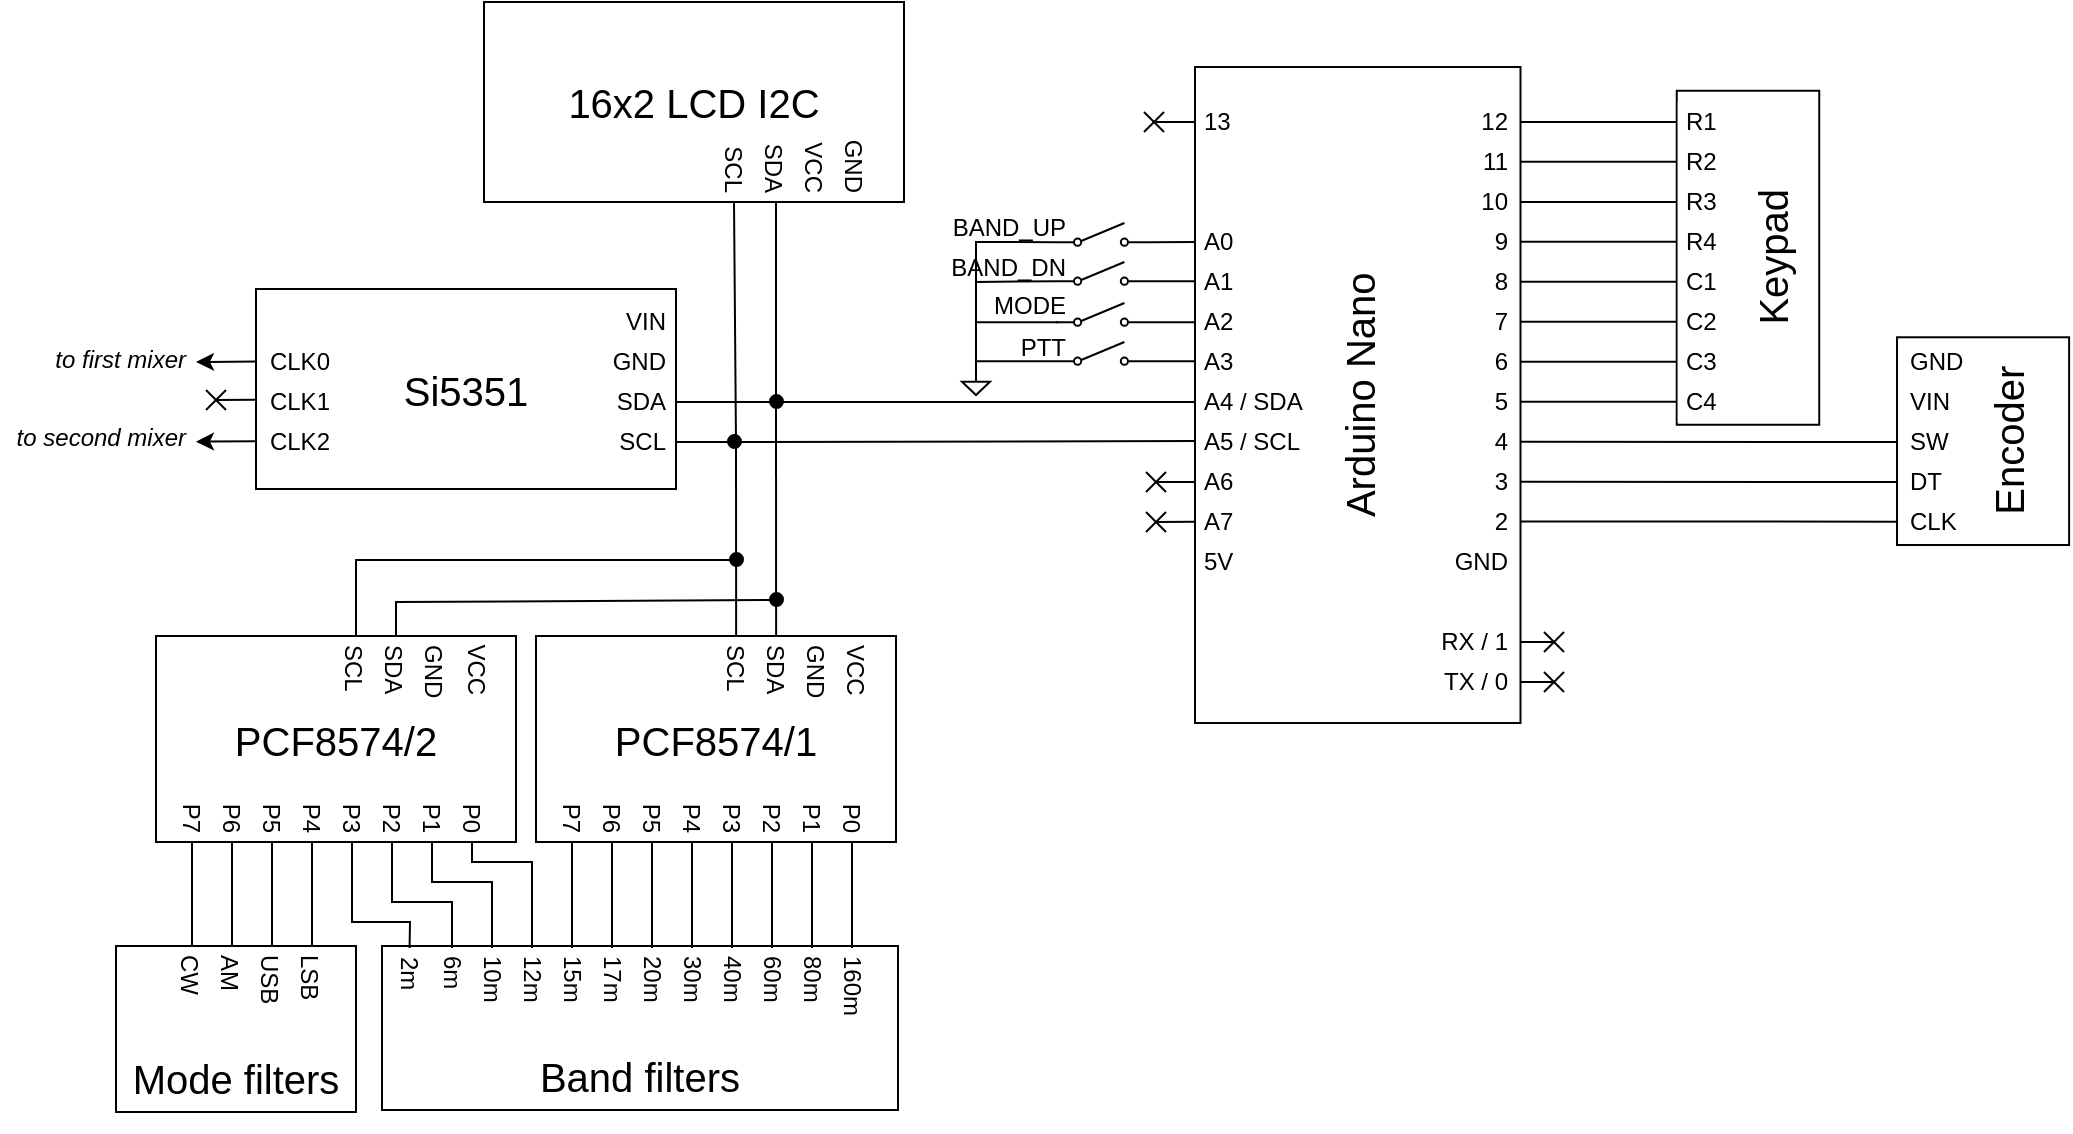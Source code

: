 <mxfile version="21.8.1" type="device">
  <diagram name="Pagina-1" id="1Qf6RzLiycOXDZZKfLBA">
    <mxGraphModel dx="1582" dy="372" grid="1" gridSize="10" guides="1" tooltips="1" connect="1" arrows="1" fold="1" page="1" pageScale="1" pageWidth="827" pageHeight="1169" math="0" shadow="0">
      <root>
        <mxCell id="0" />
        <mxCell id="1" parent="0" />
        <mxCell id="f6j32m9Qj0HraRHgCwMH-214" value="PTT" style="rounded=0;whiteSpace=wrap;html=1;align=right;fillColor=none;strokeColor=none;labelBorderColor=none;rotation=0;" parent="1" vertex="1">
          <mxGeometry x="360" y="262.5" width="76.87" height="20" as="geometry" />
        </mxCell>
        <mxCell id="f6j32m9Qj0HraRHgCwMH-122" value="&lt;div&gt;&lt;br&gt;&lt;/div&gt;&lt;div&gt;Keypad&lt;/div&gt;" style="rounded=0;whiteSpace=wrap;html=1;fontSize=20;rotation=-90;" parent="1" vertex="1">
          <mxGeometry x="692.5" y="192.25" width="167" height="71.25" as="geometry" />
        </mxCell>
        <mxCell id="f6j32m9Qj0HraRHgCwMH-78" value="PCF8574/1" style="rounded=0;whiteSpace=wrap;html=1;fontSize=20;" parent="1" vertex="1">
          <mxGeometry x="170" y="417" width="180" height="103" as="geometry" />
        </mxCell>
        <mxCell id="f6j32m9Qj0HraRHgCwMH-1" value="Arduino Nano" style="rounded=0;whiteSpace=wrap;html=1;rotation=-90;fontSize=20;" parent="1" vertex="1">
          <mxGeometry x="416.87" y="215.13" width="328" height="162.75" as="geometry" />
        </mxCell>
        <mxCell id="f6j32m9Qj0HraRHgCwMH-2" value="13" style="rounded=0;whiteSpace=wrap;html=1;align=left;fillColor=default;strokeColor=none;spacingLeft=2;" parent="1" vertex="1">
          <mxGeometry x="500" y="150" width="30" height="20" as="geometry" />
        </mxCell>
        <mxCell id="f6j32m9Qj0HraRHgCwMH-5" value="" style="rounded=0;whiteSpace=wrap;html=1;align=left;fillColor=default;strokeColor=none;spacingLeft=2;" parent="1" vertex="1">
          <mxGeometry x="500" y="170" width="30" height="20" as="geometry" />
        </mxCell>
        <mxCell id="f6j32m9Qj0HraRHgCwMH-6" value="" style="rounded=0;whiteSpace=wrap;html=1;align=left;fillColor=default;strokeColor=none;spacingLeft=2;" parent="1" vertex="1">
          <mxGeometry x="500" y="190" width="30" height="20" as="geometry" />
        </mxCell>
        <mxCell id="f6j32m9Qj0HraRHgCwMH-7" value="A0" style="rounded=0;whiteSpace=wrap;html=1;align=left;fillColor=default;strokeColor=none;spacingLeft=2;" parent="1" vertex="1">
          <mxGeometry x="500" y="210" width="30" height="20" as="geometry" />
        </mxCell>
        <mxCell id="f6j32m9Qj0HraRHgCwMH-9" value="A1" style="rounded=0;whiteSpace=wrap;html=1;align=left;fillColor=default;strokeColor=none;spacingLeft=2;" parent="1" vertex="1">
          <mxGeometry x="500" y="230" width="30" height="20" as="geometry" />
        </mxCell>
        <mxCell id="f6j32m9Qj0HraRHgCwMH-10" value="A2" style="rounded=0;whiteSpace=wrap;html=1;align=left;fillColor=default;strokeColor=none;spacingLeft=2;" parent="1" vertex="1">
          <mxGeometry x="500" y="250" width="30" height="20" as="geometry" />
        </mxCell>
        <mxCell id="f6j32m9Qj0HraRHgCwMH-11" value="A3" style="rounded=0;whiteSpace=wrap;html=1;align=left;fillColor=default;strokeColor=none;spacingLeft=2;" parent="1" vertex="1">
          <mxGeometry x="500" y="270" width="30" height="20" as="geometry" />
        </mxCell>
        <mxCell id="f6j32m9Qj0HraRHgCwMH-14" value="A4 / SDA" style="rounded=0;whiteSpace=wrap;html=1;align=left;fillColor=default;strokeColor=none;spacingLeft=2;" parent="1" vertex="1">
          <mxGeometry x="500" y="290" width="60" height="20" as="geometry" />
        </mxCell>
        <mxCell id="f6j32m9Qj0HraRHgCwMH-15" value="A5 / SCL" style="rounded=0;whiteSpace=wrap;html=1;align=left;fillColor=default;strokeColor=none;spacingLeft=2;" parent="1" vertex="1">
          <mxGeometry x="500" y="310" width="60" height="20" as="geometry" />
        </mxCell>
        <mxCell id="f6j32m9Qj0HraRHgCwMH-16" value="A6" style="rounded=0;whiteSpace=wrap;html=1;align=left;fillColor=default;strokeColor=none;spacingLeft=2;" parent="1" vertex="1">
          <mxGeometry x="500" y="330" width="30" height="20" as="geometry" />
        </mxCell>
        <mxCell id="f6j32m9Qj0HraRHgCwMH-17" value="A7" style="rounded=0;whiteSpace=wrap;html=1;align=left;fillColor=default;strokeColor=none;spacingLeft=2;" parent="1" vertex="1">
          <mxGeometry x="500" y="350" width="30" height="20" as="geometry" />
        </mxCell>
        <mxCell id="f6j32m9Qj0HraRHgCwMH-18" value="5V" style="rounded=0;whiteSpace=wrap;html=1;align=left;fillColor=default;strokeColor=none;spacingLeft=2;" parent="1" vertex="1">
          <mxGeometry x="500" y="370" width="30" height="20" as="geometry" />
        </mxCell>
        <mxCell id="f6j32m9Qj0HraRHgCwMH-19" value="" style="rounded=0;whiteSpace=wrap;html=1;align=left;fillColor=default;strokeColor=none;spacingLeft=2;" parent="1" vertex="1">
          <mxGeometry x="500" y="390" width="30" height="20" as="geometry" />
        </mxCell>
        <mxCell id="f6j32m9Qj0HraRHgCwMH-20" value="" style="rounded=0;whiteSpace=wrap;html=1;align=left;fillColor=default;strokeColor=none;" parent="1" vertex="1">
          <mxGeometry x="500" y="410" width="30" height="20" as="geometry" />
        </mxCell>
        <mxCell id="f6j32m9Qj0HraRHgCwMH-21" value="" style="rounded=0;whiteSpace=wrap;html=1;align=left;fillColor=default;strokeColor=none;" parent="1" vertex="1">
          <mxGeometry x="500" y="430" width="30" height="20" as="geometry" />
        </mxCell>
        <mxCell id="f6j32m9Qj0HraRHgCwMH-22" value="12" style="rounded=0;whiteSpace=wrap;html=1;fillColor=default;strokeColor=none;align=right;spacingRight=2;" parent="1" vertex="1">
          <mxGeometry x="630" y="150" width="30" height="20" as="geometry" />
        </mxCell>
        <mxCell id="f6j32m9Qj0HraRHgCwMH-23" value="11" style="rounded=0;whiteSpace=wrap;html=1;fillColor=default;strokeColor=none;align=right;spacingRight=2;" parent="1" vertex="1">
          <mxGeometry x="630" y="170" width="30" height="20" as="geometry" />
        </mxCell>
        <mxCell id="f6j32m9Qj0HraRHgCwMH-24" value="10" style="rounded=0;whiteSpace=wrap;html=1;fillColor=default;strokeColor=none;align=right;spacingRight=2;" parent="1" vertex="1">
          <mxGeometry x="630" y="190" width="30" height="20" as="geometry" />
        </mxCell>
        <mxCell id="f6j32m9Qj0HraRHgCwMH-25" value="9" style="rounded=0;whiteSpace=wrap;html=1;fillColor=default;strokeColor=none;align=right;spacingRight=2;" parent="1" vertex="1">
          <mxGeometry x="630" y="210" width="30" height="20" as="geometry" />
        </mxCell>
        <mxCell id="f6j32m9Qj0HraRHgCwMH-26" value="8" style="rounded=0;whiteSpace=wrap;html=1;fillColor=default;strokeColor=none;align=right;spacingRight=2;" parent="1" vertex="1">
          <mxGeometry x="630" y="230" width="30" height="20" as="geometry" />
        </mxCell>
        <mxCell id="f6j32m9Qj0HraRHgCwMH-27" value="7" style="rounded=0;whiteSpace=wrap;html=1;fillColor=default;strokeColor=none;align=right;spacingRight=2;" parent="1" vertex="1">
          <mxGeometry x="630" y="250" width="30" height="20" as="geometry" />
        </mxCell>
        <mxCell id="f6j32m9Qj0HraRHgCwMH-28" value="6" style="rounded=0;whiteSpace=wrap;html=1;fillColor=default;strokeColor=none;align=right;spacingRight=2;" parent="1" vertex="1">
          <mxGeometry x="630" y="270" width="30" height="20" as="geometry" />
        </mxCell>
        <mxCell id="f6j32m9Qj0HraRHgCwMH-29" value="5" style="rounded=0;whiteSpace=wrap;html=1;fillColor=default;strokeColor=none;align=right;spacingRight=2;" parent="1" vertex="1">
          <mxGeometry x="630" y="290" width="30" height="20" as="geometry" />
        </mxCell>
        <mxCell id="f6j32m9Qj0HraRHgCwMH-30" value="4" style="rounded=0;whiteSpace=wrap;html=1;fillColor=default;strokeColor=none;align=right;spacingRight=2;" parent="1" vertex="1">
          <mxGeometry x="630" y="310" width="30" height="20" as="geometry" />
        </mxCell>
        <mxCell id="f6j32m9Qj0HraRHgCwMH-31" value="3" style="rounded=0;whiteSpace=wrap;html=1;fillColor=default;strokeColor=none;align=right;spacingRight=2;" parent="1" vertex="1">
          <mxGeometry x="630" y="330" width="30" height="20" as="geometry" />
        </mxCell>
        <mxCell id="f6j32m9Qj0HraRHgCwMH-32" value="2" style="rounded=0;whiteSpace=wrap;html=1;fillColor=default;strokeColor=none;align=right;spacingRight=2;" parent="1" vertex="1">
          <mxGeometry x="630" y="350" width="30" height="20" as="geometry" />
        </mxCell>
        <mxCell id="f6j32m9Qj0HraRHgCwMH-34" value="GND" style="rounded=0;whiteSpace=wrap;html=1;fillColor=default;strokeColor=none;align=right;spacingRight=2;" parent="1" vertex="1">
          <mxGeometry x="630" y="370" width="30" height="20" as="geometry" />
        </mxCell>
        <mxCell id="f6j32m9Qj0HraRHgCwMH-35" value="" style="rounded=0;whiteSpace=wrap;html=1;fillColor=default;strokeColor=none;align=right;spacingRight=2;" parent="1" vertex="1">
          <mxGeometry x="630" y="390" width="30" height="20" as="geometry" />
        </mxCell>
        <mxCell id="f6j32m9Qj0HraRHgCwMH-36" value="RX / 1" style="rounded=0;whiteSpace=wrap;html=1;fillColor=default;strokeColor=none;align=right;spacingRight=2;" parent="1" vertex="1">
          <mxGeometry x="610" y="410" width="50" height="20" as="geometry" />
        </mxCell>
        <mxCell id="f6j32m9Qj0HraRHgCwMH-37" value="TX / 0" style="rounded=0;whiteSpace=wrap;html=1;fillColor=default;strokeColor=none;align=right;spacingRight=2;" parent="1" vertex="1">
          <mxGeometry x="610" y="430" width="50" height="20" as="geometry" />
        </mxCell>
        <mxCell id="f6j32m9Qj0HraRHgCwMH-39" value="16x2 LCD I2C" style="rounded=0;whiteSpace=wrap;html=1;fontSize=20;" parent="1" vertex="1">
          <mxGeometry x="144" y="100" width="210" height="100" as="geometry" />
        </mxCell>
        <mxCell id="f6j32m9Qj0HraRHgCwMH-47" value="" style="group;rotation=90;strokeColor=none;spacingRight=2;" parent="1" vertex="1" connectable="0">
          <mxGeometry x="284" y="144.5" width="30" height="80" as="geometry" />
        </mxCell>
        <mxCell id="f6j32m9Qj0HraRHgCwMH-43" value="GND" style="rounded=0;whiteSpace=wrap;html=1;align=right;fillColor=default;strokeColor=none;labelBorderColor=none;rotation=90;spacingRight=2;" parent="f6j32m9Qj0HraRHgCwMH-47" vertex="1">
          <mxGeometry x="30" y="30" width="30" height="20" as="geometry" />
        </mxCell>
        <mxCell id="f6j32m9Qj0HraRHgCwMH-44" value="VCC" style="rounded=0;whiteSpace=wrap;html=1;align=right;fillColor=default;strokeColor=none;labelBorderColor=none;rotation=90;spacingRight=2;" parent="f6j32m9Qj0HraRHgCwMH-47" vertex="1">
          <mxGeometry x="10" y="30" width="30" height="20" as="geometry" />
        </mxCell>
        <mxCell id="f6j32m9Qj0HraRHgCwMH-45" value="SDA" style="rounded=0;whiteSpace=wrap;html=1;align=right;fillColor=default;strokeColor=none;labelBorderColor=none;rotation=90;spacingRight=2;" parent="f6j32m9Qj0HraRHgCwMH-47" vertex="1">
          <mxGeometry x="-10" y="30" width="30" height="20" as="geometry" />
        </mxCell>
        <mxCell id="f6j32m9Qj0HraRHgCwMH-46" value="SCL" style="rounded=0;whiteSpace=wrap;html=1;align=right;fillColor=default;strokeColor=none;labelBorderColor=none;rotation=90;spacingRight=2;" parent="f6j32m9Qj0HraRHgCwMH-47" vertex="1">
          <mxGeometry x="-30" y="30" width="30" height="20" as="geometry" />
        </mxCell>
        <mxCell id="f6j32m9Qj0HraRHgCwMH-48" value="Si5351" style="rounded=0;whiteSpace=wrap;html=1;fontSize=20;" parent="1" vertex="1">
          <mxGeometry x="30" y="243.5" width="210" height="100" as="geometry" />
        </mxCell>
        <mxCell id="f6j32m9Qj0HraRHgCwMH-50" value="" style="group;rotation=0;spacingRight=2;" parent="1" vertex="1" connectable="0">
          <mxGeometry x="209" y="249.5" width="30" height="80" as="geometry" />
        </mxCell>
        <mxCell id="f6j32m9Qj0HraRHgCwMH-51" value="VIN" style="rounded=0;whiteSpace=wrap;html=1;align=right;fillColor=default;strokeColor=none;labelBorderColor=none;rotation=0;spacingRight=2;" parent="f6j32m9Qj0HraRHgCwMH-50" vertex="1">
          <mxGeometry width="30" height="20" as="geometry" />
        </mxCell>
        <mxCell id="f6j32m9Qj0HraRHgCwMH-52" value="GND" style="rounded=0;whiteSpace=wrap;html=1;align=right;fillColor=default;strokeColor=none;labelBorderColor=none;rotation=0;spacingRight=2;" parent="f6j32m9Qj0HraRHgCwMH-50" vertex="1">
          <mxGeometry y="20" width="30" height="20" as="geometry" />
        </mxCell>
        <mxCell id="f6j32m9Qj0HraRHgCwMH-53" value="SDA" style="rounded=0;whiteSpace=wrap;html=1;align=right;fillColor=default;strokeColor=none;labelBorderColor=none;rotation=0;spacingRight=2;" parent="f6j32m9Qj0HraRHgCwMH-50" vertex="1">
          <mxGeometry y="40" width="30" height="20" as="geometry" />
        </mxCell>
        <mxCell id="f6j32m9Qj0HraRHgCwMH-54" value="SCL" style="rounded=0;whiteSpace=wrap;html=1;align=right;fillColor=default;strokeColor=none;labelBorderColor=none;rotation=0;spacingRight=2;" parent="f6j32m9Qj0HraRHgCwMH-50" vertex="1">
          <mxGeometry y="60" width="30" height="20" as="geometry" />
        </mxCell>
        <mxCell id="f6j32m9Qj0HraRHgCwMH-73" value="" style="endArrow=none;html=1;rounded=0;entryX=0;entryY=0.5;entryDx=0;entryDy=0;" parent="1" target="f6j32m9Qj0HraRHgCwMH-14" edge="1">
          <mxGeometry width="50" height="50" relative="1" as="geometry">
            <mxPoint x="290" y="200" as="sourcePoint" />
            <mxPoint x="480" y="300" as="targetPoint" />
            <Array as="points">
              <mxPoint x="290" y="300" />
            </Array>
          </mxGeometry>
        </mxCell>
        <mxCell id="f6j32m9Qj0HraRHgCwMH-74" value="" style="endArrow=none;html=1;rounded=0;entryX=0;entryY=0.5;entryDx=0;entryDy=0;exitX=1;exitY=0.5;exitDx=0;exitDy=0;" parent="1" source="f6j32m9Qj0HraRHgCwMH-46" edge="1">
          <mxGeometry width="50" height="50" relative="1" as="geometry">
            <mxPoint x="320" y="319.5" as="sourcePoint" />
            <mxPoint x="500" y="319.5" as="targetPoint" />
            <Array as="points">
              <mxPoint x="270" y="320" />
            </Array>
          </mxGeometry>
        </mxCell>
        <mxCell id="f6j32m9Qj0HraRHgCwMH-76" value="" style="endArrow=none;html=1;rounded=0;exitX=1.002;exitY=0.565;exitDx=0;exitDy=0;exitPerimeter=0;" parent="1" source="f6j32m9Qj0HraRHgCwMH-48" edge="1">
          <mxGeometry width="50" height="50" relative="1" as="geometry">
            <mxPoint x="220" y="280" as="sourcePoint" />
            <mxPoint x="290" y="300" as="targetPoint" />
          </mxGeometry>
        </mxCell>
        <mxCell id="f6j32m9Qj0HraRHgCwMH-77" value="" style="endArrow=none;html=1;rounded=0;" parent="1" edge="1">
          <mxGeometry width="50" height="50" relative="1" as="geometry">
            <mxPoint x="240" y="320" as="sourcePoint" />
            <mxPoint x="270" y="320" as="targetPoint" />
          </mxGeometry>
        </mxCell>
        <mxCell id="f6j32m9Qj0HraRHgCwMH-87" value="" style="endArrow=none;html=1;rounded=0;exitX=0.667;exitY=-0.017;exitDx=0;exitDy=0;exitPerimeter=0;" parent="1" edge="1">
          <mxGeometry width="50" height="50" relative="1" as="geometry">
            <mxPoint x="290.06" y="417.249" as="sourcePoint" />
            <mxPoint x="290" y="302" as="targetPoint" />
          </mxGeometry>
        </mxCell>
        <mxCell id="f6j32m9Qj0HraRHgCwMH-88" value="" style="endArrow=none;html=1;rounded=0;exitX=0.556;exitY=-0.027;exitDx=0;exitDy=0;exitPerimeter=0;" parent="1" edge="1">
          <mxGeometry width="50" height="50" relative="1" as="geometry">
            <mxPoint x="270.08" y="417.219" as="sourcePoint" />
            <mxPoint x="270" y="323" as="targetPoint" />
          </mxGeometry>
        </mxCell>
        <mxCell id="f6j32m9Qj0HraRHgCwMH-89" value="PCF8574/2" style="rounded=0;whiteSpace=wrap;html=1;fontSize=20;" parent="1" vertex="1">
          <mxGeometry x="-20" y="417" width="180" height="103" as="geometry" />
        </mxCell>
        <mxCell id="f6j32m9Qj0HraRHgCwMH-104" value="" style="endArrow=none;html=1;rounded=0;" parent="1" edge="1">
          <mxGeometry width="50" height="50" relative="1" as="geometry">
            <mxPoint x="80" y="417" as="sourcePoint" />
            <mxPoint x="270" y="379" as="targetPoint" />
            <Array as="points">
              <mxPoint x="80" y="379" />
            </Array>
          </mxGeometry>
        </mxCell>
        <mxCell id="f6j32m9Qj0HraRHgCwMH-105" value="" style="endArrow=none;html=1;rounded=0;" parent="1" edge="1">
          <mxGeometry width="50" height="50" relative="1" as="geometry">
            <mxPoint x="100" y="417" as="sourcePoint" />
            <mxPoint x="290" y="399" as="targetPoint" />
            <Array as="points">
              <mxPoint x="100" y="400" />
            </Array>
          </mxGeometry>
        </mxCell>
        <mxCell id="f6j32m9Qj0HraRHgCwMH-107" value="&lt;br&gt;&lt;div&gt;Encoder&lt;/div&gt;" style="rounded=0;whiteSpace=wrap;html=1;fontSize=20;rotation=-90;" parent="1" vertex="1">
          <mxGeometry x="841.6" y="276.55" width="103.87" height="86.05" as="geometry" />
        </mxCell>
        <mxCell id="f6j32m9Qj0HraRHgCwMH-108" value="" style="group;rotation=0;align=left;strokeColor=none;spacingLeft=2;" parent="1" vertex="1" connectable="0">
          <mxGeometry x="852.5" y="290" width="30" height="80" as="geometry" />
        </mxCell>
        <mxCell id="f6j32m9Qj0HraRHgCwMH-109" value="VIN" style="rounded=0;whiteSpace=wrap;html=1;align=left;fillColor=default;strokeColor=none;labelBorderColor=none;rotation=0;spacingLeft=2;" parent="f6j32m9Qj0HraRHgCwMH-108" vertex="1">
          <mxGeometry width="30" height="20" as="geometry" />
        </mxCell>
        <mxCell id="f6j32m9Qj0HraRHgCwMH-110" value="SW" style="rounded=0;whiteSpace=wrap;html=1;align=left;fillColor=default;strokeColor=none;labelBorderColor=none;rotation=0;spacingLeft=2;" parent="f6j32m9Qj0HraRHgCwMH-108" vertex="1">
          <mxGeometry y="20" width="30" height="20" as="geometry" />
        </mxCell>
        <mxCell id="f6j32m9Qj0HraRHgCwMH-111" value="DT" style="rounded=0;whiteSpace=wrap;html=1;align=left;fillColor=default;strokeColor=none;labelBorderColor=none;rotation=0;spacingLeft=2;" parent="f6j32m9Qj0HraRHgCwMH-108" vertex="1">
          <mxGeometry y="40" width="30" height="20" as="geometry" />
        </mxCell>
        <mxCell id="f6j32m9Qj0HraRHgCwMH-112" value="CLK" style="rounded=0;whiteSpace=wrap;html=1;align=left;fillColor=default;strokeColor=none;labelBorderColor=none;rotation=0;spacingLeft=2;" parent="f6j32m9Qj0HraRHgCwMH-108" vertex="1">
          <mxGeometry y="60" width="30" height="20" as="geometry" />
        </mxCell>
        <mxCell id="f6j32m9Qj0HraRHgCwMH-113" value="GND" style="rounded=0;whiteSpace=wrap;html=1;align=left;fillColor=default;strokeColor=none;labelBorderColor=none;rotation=0;spacingLeft=2;" parent="1" vertex="1">
          <mxGeometry x="852.5" y="270" width="30" height="20" as="geometry" />
        </mxCell>
        <mxCell id="f6j32m9Qj0HraRHgCwMH-120" value="R1" style="rounded=0;whiteSpace=wrap;html=1;align=left;fillColor=default;strokeColor=none;labelBorderColor=none;rotation=0;spacingLeft=2;" parent="1" vertex="1">
          <mxGeometry x="740.87" y="150" width="30.5" height="20" as="geometry" />
        </mxCell>
        <mxCell id="f6j32m9Qj0HraRHgCwMH-116" value="R2" style="rounded=0;whiteSpace=wrap;html=1;align=left;fillColor=default;strokeColor=none;labelBorderColor=none;rotation=0;spacingLeft=2;" parent="1" vertex="1">
          <mxGeometry x="740.87" y="170" width="30.5" height="20" as="geometry" />
        </mxCell>
        <mxCell id="f6j32m9Qj0HraRHgCwMH-117" value="R3" style="rounded=0;whiteSpace=wrap;html=1;align=left;fillColor=default;strokeColor=none;labelBorderColor=none;rotation=0;spacingLeft=2;" parent="1" vertex="1">
          <mxGeometry x="740.87" y="190" width="30.5" height="20" as="geometry" />
        </mxCell>
        <mxCell id="f6j32m9Qj0HraRHgCwMH-118" value="R4" style="rounded=0;whiteSpace=wrap;html=1;align=left;fillColor=default;strokeColor=none;labelBorderColor=none;rotation=0;spacingLeft=2;" parent="1" vertex="1">
          <mxGeometry x="740.87" y="210" width="30.5" height="20" as="geometry" />
        </mxCell>
        <mxCell id="f6j32m9Qj0HraRHgCwMH-119" value="C1" style="rounded=0;whiteSpace=wrap;html=1;align=left;fillColor=default;strokeColor=none;labelBorderColor=none;rotation=0;spacingLeft=2;" parent="1" vertex="1">
          <mxGeometry x="740.87" y="230" width="30.5" height="20" as="geometry" />
        </mxCell>
        <mxCell id="f6j32m9Qj0HraRHgCwMH-123" value="C2" style="rounded=0;whiteSpace=wrap;html=1;align=left;fillColor=default;strokeColor=none;labelBorderColor=none;rotation=0;spacingLeft=2;" parent="1" vertex="1">
          <mxGeometry x="740.87" y="250" width="30.5" height="20" as="geometry" />
        </mxCell>
        <mxCell id="f6j32m9Qj0HraRHgCwMH-124" value="C3" style="rounded=0;whiteSpace=wrap;html=1;align=left;fillColor=default;strokeColor=none;labelBorderColor=none;rotation=0;spacingLeft=2;" parent="1" vertex="1">
          <mxGeometry x="740.87" y="270" width="30.5" height="20" as="geometry" />
        </mxCell>
        <mxCell id="f6j32m9Qj0HraRHgCwMH-125" value="C4" style="rounded=0;whiteSpace=wrap;html=1;align=left;fillColor=default;strokeColor=none;labelBorderColor=none;rotation=0;spacingLeft=2;" parent="1" vertex="1">
          <mxGeometry x="740.87" y="290" width="30.5" height="20" as="geometry" />
        </mxCell>
        <mxCell id="f6j32m9Qj0HraRHgCwMH-126" value="" style="endArrow=none;html=1;rounded=0;exitX=1;exitY=0.5;exitDx=0;exitDy=0;" parent="1" edge="1">
          <mxGeometry width="50" height="50" relative="1" as="geometry">
            <mxPoint x="662" y="160" as="sourcePoint" />
            <mxPoint x="740" y="160" as="targetPoint" />
          </mxGeometry>
        </mxCell>
        <mxCell id="f6j32m9Qj0HraRHgCwMH-127" value="" style="endArrow=none;html=1;rounded=0;exitX=1;exitY=0.5;exitDx=0;exitDy=0;" parent="1" edge="1">
          <mxGeometry width="50" height="50" relative="1" as="geometry">
            <mxPoint x="662" y="179.86" as="sourcePoint" />
            <mxPoint x="740" y="179.86" as="targetPoint" />
          </mxGeometry>
        </mxCell>
        <mxCell id="f6j32m9Qj0HraRHgCwMH-128" value="" style="endArrow=none;html=1;rounded=0;exitX=1;exitY=0.5;exitDx=0;exitDy=0;" parent="1" edge="1">
          <mxGeometry width="50" height="50" relative="1" as="geometry">
            <mxPoint x="662" y="200" as="sourcePoint" />
            <mxPoint x="740" y="200" as="targetPoint" />
          </mxGeometry>
        </mxCell>
        <mxCell id="f6j32m9Qj0HraRHgCwMH-129" value="" style="endArrow=none;html=1;rounded=0;exitX=1;exitY=0.5;exitDx=0;exitDy=0;" parent="1" edge="1">
          <mxGeometry width="50" height="50" relative="1" as="geometry">
            <mxPoint x="662" y="219.86" as="sourcePoint" />
            <mxPoint x="740" y="219.86" as="targetPoint" />
          </mxGeometry>
        </mxCell>
        <mxCell id="f6j32m9Qj0HraRHgCwMH-130" value="" style="endArrow=none;html=1;rounded=0;exitX=1;exitY=0.5;exitDx=0;exitDy=0;" parent="1" edge="1">
          <mxGeometry width="50" height="50" relative="1" as="geometry">
            <mxPoint x="662" y="239.86" as="sourcePoint" />
            <mxPoint x="740" y="239.86" as="targetPoint" />
          </mxGeometry>
        </mxCell>
        <mxCell id="f6j32m9Qj0HraRHgCwMH-131" value="" style="endArrow=none;html=1;rounded=0;exitX=1;exitY=0.5;exitDx=0;exitDy=0;" parent="1" edge="1">
          <mxGeometry width="50" height="50" relative="1" as="geometry">
            <mxPoint x="662" y="259.86" as="sourcePoint" />
            <mxPoint x="740" y="259.86" as="targetPoint" />
          </mxGeometry>
        </mxCell>
        <mxCell id="f6j32m9Qj0HraRHgCwMH-132" value="" style="endArrow=none;html=1;rounded=0;exitX=1;exitY=0.5;exitDx=0;exitDy=0;" parent="1" edge="1">
          <mxGeometry width="50" height="50" relative="1" as="geometry">
            <mxPoint x="662" y="279.86" as="sourcePoint" />
            <mxPoint x="740" y="279.86" as="targetPoint" />
          </mxGeometry>
        </mxCell>
        <mxCell id="f6j32m9Qj0HraRHgCwMH-133" value="" style="endArrow=none;html=1;rounded=0;exitX=1;exitY=0.5;exitDx=0;exitDy=0;" parent="1" edge="1">
          <mxGeometry width="50" height="50" relative="1" as="geometry">
            <mxPoint x="662" y="299.86" as="sourcePoint" />
            <mxPoint x="740" y="299.86" as="targetPoint" />
          </mxGeometry>
        </mxCell>
        <mxCell id="f6j32m9Qj0HraRHgCwMH-134" value="" style="endArrow=none;html=1;rounded=0;exitX=1;exitY=0.5;exitDx=0;exitDy=0;" parent="1" edge="1">
          <mxGeometry width="50" height="50" relative="1" as="geometry">
            <mxPoint x="662" y="319.86" as="sourcePoint" />
            <mxPoint x="850" y="320" as="targetPoint" />
          </mxGeometry>
        </mxCell>
        <mxCell id="f6j32m9Qj0HraRHgCwMH-135" value="" style="endArrow=none;html=1;rounded=0;exitX=1;exitY=0.5;exitDx=0;exitDy=0;" parent="1" edge="1">
          <mxGeometry width="50" height="50" relative="1" as="geometry">
            <mxPoint x="662" y="339.86" as="sourcePoint" />
            <mxPoint x="850" y="340" as="targetPoint" />
          </mxGeometry>
        </mxCell>
        <mxCell id="f6j32m9Qj0HraRHgCwMH-136" value="" style="endArrow=none;html=1;rounded=0;exitX=1;exitY=0.5;exitDx=0;exitDy=0;" parent="1" edge="1">
          <mxGeometry width="50" height="50" relative="1" as="geometry">
            <mxPoint x="662" y="359.7" as="sourcePoint" />
            <mxPoint x="850" y="359.84" as="targetPoint" />
          </mxGeometry>
        </mxCell>
        <mxCell id="f6j32m9Qj0HraRHgCwMH-91" value="P0" style="rounded=0;whiteSpace=wrap;html=1;fillColor=default;strokeColor=none;align=right;rotation=90;container=0;spacingRight=2;" parent="1" vertex="1">
          <mxGeometry x="123" y="494.5" width="30" height="20" as="geometry" />
        </mxCell>
        <mxCell id="f6j32m9Qj0HraRHgCwMH-92" value="P1" style="rounded=0;whiteSpace=wrap;html=1;fillColor=default;strokeColor=none;align=right;rotation=90;container=0;spacingRight=2;" parent="1" vertex="1">
          <mxGeometry x="103" y="494.5" width="30" height="20" as="geometry" />
        </mxCell>
        <mxCell id="f6j32m9Qj0HraRHgCwMH-93" value="P2" style="rounded=0;whiteSpace=wrap;html=1;fillColor=default;strokeColor=none;align=right;rotation=90;container=0;spacingRight=2;" parent="1" vertex="1">
          <mxGeometry x="83" y="494.5" width="30" height="20" as="geometry" />
        </mxCell>
        <mxCell id="f6j32m9Qj0HraRHgCwMH-94" value="P3" style="rounded=0;whiteSpace=wrap;html=1;fillColor=default;strokeColor=none;align=right;rotation=90;container=0;spacingRight=2;" parent="1" vertex="1">
          <mxGeometry x="63" y="494.5" width="30" height="20" as="geometry" />
        </mxCell>
        <mxCell id="f6j32m9Qj0HraRHgCwMH-95" value="P4" style="rounded=0;whiteSpace=wrap;html=1;fillColor=default;strokeColor=none;align=right;rotation=90;container=0;spacingRight=2;" parent="1" vertex="1">
          <mxGeometry x="43" y="494.5" width="30" height="20" as="geometry" />
        </mxCell>
        <mxCell id="f6j32m9Qj0HraRHgCwMH-96" value="P5" style="rounded=0;whiteSpace=wrap;html=1;fillColor=default;strokeColor=none;align=right;rotation=90;container=0;spacingRight=2;" parent="1" vertex="1">
          <mxGeometry x="23" y="494.5" width="30" height="20" as="geometry" />
        </mxCell>
        <mxCell id="f6j32m9Qj0HraRHgCwMH-97" value="P6" style="rounded=0;whiteSpace=wrap;html=1;fillColor=default;strokeColor=none;align=right;rotation=90;container=0;spacingRight=2;" parent="1" vertex="1">
          <mxGeometry x="3" y="494.5" width="30" height="20" as="geometry" />
        </mxCell>
        <mxCell id="f6j32m9Qj0HraRHgCwMH-98" value="P7" style="rounded=0;whiteSpace=wrap;html=1;fillColor=default;strokeColor=none;align=right;rotation=90;container=0;spacingRight=2;" parent="1" vertex="1">
          <mxGeometry x="-17" y="494.5" width="30" height="20" as="geometry" />
        </mxCell>
        <mxCell id="f6j32m9Qj0HraRHgCwMH-153" value="" style="group" parent="1" vertex="1" connectable="0">
          <mxGeometry x="178" y="565" width="173" height="100" as="geometry" />
        </mxCell>
        <mxCell id="f6j32m9Qj0HraRHgCwMH-251" value="" style="group" parent="f6j32m9Qj0HraRHgCwMH-153" vertex="1" connectable="0">
          <mxGeometry x="-65" y="7" width="238" height="82" as="geometry" />
        </mxCell>
        <mxCell id="f6j32m9Qj0HraRHgCwMH-137" value="&lt;br&gt;&lt;div&gt;&lt;br&gt;&lt;/div&gt;&lt;div&gt;Band filters&lt;/div&gt;" style="rounded=0;whiteSpace=wrap;html=1;fontSize=20;" parent="f6j32m9Qj0HraRHgCwMH-251" vertex="1">
          <mxGeometry x="-20" width="258" height="82" as="geometry" />
        </mxCell>
        <mxCell id="f6j32m9Qj0HraRHgCwMH-154" value="160m" style="rounded=0;whiteSpace=wrap;html=1;fillColor=default;strokeColor=none;align=left;rotation=90;container=0;spacingLeft=2;" parent="f6j32m9Qj0HraRHgCwMH-251" vertex="1">
          <mxGeometry x="197.5" y="8.5" width="35" height="20" as="geometry" />
        </mxCell>
        <mxCell id="f6j32m9Qj0HraRHgCwMH-155" value="80m" style="rounded=0;whiteSpace=wrap;html=1;fillColor=default;strokeColor=none;align=left;rotation=90;container=0;spacingLeft=2;" parent="f6j32m9Qj0HraRHgCwMH-251" vertex="1">
          <mxGeometry x="177.5" y="8.5" width="35" height="20" as="geometry" />
        </mxCell>
        <mxCell id="f6j32m9Qj0HraRHgCwMH-156" value="60m" style="rounded=0;whiteSpace=wrap;html=1;fillColor=default;strokeColor=none;align=left;rotation=90;container=0;spacingLeft=2;" parent="f6j32m9Qj0HraRHgCwMH-251" vertex="1">
          <mxGeometry x="157.5" y="8.5" width="35" height="20" as="geometry" />
        </mxCell>
        <mxCell id="f6j32m9Qj0HraRHgCwMH-157" value="40m" style="rounded=0;whiteSpace=wrap;html=1;fillColor=default;strokeColor=none;align=left;rotation=90;container=0;spacingLeft=2;" parent="f6j32m9Qj0HraRHgCwMH-251" vertex="1">
          <mxGeometry x="137.5" y="8.5" width="35" height="20" as="geometry" />
        </mxCell>
        <mxCell id="f6j32m9Qj0HraRHgCwMH-158" value="30m" style="rounded=0;whiteSpace=wrap;html=1;fillColor=default;strokeColor=none;align=left;rotation=90;container=0;spacingLeft=2;" parent="f6j32m9Qj0HraRHgCwMH-251" vertex="1">
          <mxGeometry x="117.5" y="8.5" width="35" height="20" as="geometry" />
        </mxCell>
        <mxCell id="f6j32m9Qj0HraRHgCwMH-159" value="20m" style="rounded=0;whiteSpace=wrap;html=1;fillColor=default;strokeColor=none;align=left;rotation=90;container=0;spacingLeft=2;" parent="f6j32m9Qj0HraRHgCwMH-251" vertex="1">
          <mxGeometry x="97.5" y="8.5" width="35" height="20" as="geometry" />
        </mxCell>
        <mxCell id="f6j32m9Qj0HraRHgCwMH-160" value="17m" style="rounded=0;whiteSpace=wrap;html=1;fillColor=default;strokeColor=none;align=left;rotation=90;container=0;spacingLeft=2;" parent="f6j32m9Qj0HraRHgCwMH-251" vertex="1">
          <mxGeometry x="77.5" y="8.5" width="35" height="20" as="geometry" />
        </mxCell>
        <mxCell id="f6j32m9Qj0HraRHgCwMH-161" value="15m" style="rounded=0;whiteSpace=wrap;html=1;fillColor=default;strokeColor=none;align=left;rotation=90;container=0;spacingLeft=2;" parent="f6j32m9Qj0HraRHgCwMH-251" vertex="1">
          <mxGeometry x="57.5" y="8.5" width="35" height="20" as="geometry" />
        </mxCell>
        <mxCell id="AD2xI5atnNUgmigtKTjT-1" value="2m" style="rounded=0;whiteSpace=wrap;html=1;fillColor=default;strokeColor=none;align=left;rotation=90;container=0;spacingLeft=2;" parent="f6j32m9Qj0HraRHgCwMH-251" vertex="1">
          <mxGeometry x="-24" y="8.5" width="35" height="20" as="geometry" />
        </mxCell>
        <mxCell id="f6j32m9Qj0HraRHgCwMH-162" value="12m" style="rounded=0;whiteSpace=wrap;html=1;fillColor=default;strokeColor=none;align=left;rotation=90;container=0;spacingLeft=2;" parent="1" vertex="1">
          <mxGeometry x="150.5" y="580.5" width="35" height="20" as="geometry" />
        </mxCell>
        <mxCell id="f6j32m9Qj0HraRHgCwMH-163" value="10m" style="rounded=0;whiteSpace=wrap;html=1;fillColor=default;strokeColor=none;align=left;rotation=90;container=0;spacingLeft=2;" parent="1" vertex="1">
          <mxGeometry x="130.5" y="580.5" width="35" height="20" as="geometry" />
        </mxCell>
        <mxCell id="f6j32m9Qj0HraRHgCwMH-164" value="6m" style="rounded=0;whiteSpace=wrap;html=1;fillColor=default;strokeColor=none;align=left;rotation=90;container=0;spacingLeft=2;" parent="1" vertex="1">
          <mxGeometry x="110.5" y="580.5" width="35" height="20" as="geometry" />
        </mxCell>
        <mxCell id="f6j32m9Qj0HraRHgCwMH-165" value="" style="endArrow=none;html=1;rounded=0;entryX=1;entryY=0.5;entryDx=0;entryDy=0;exitX=0;exitY=0.5;exitDx=0;exitDy=0;" parent="1" source="f6j32m9Qj0HraRHgCwMH-154" target="f6j32m9Qj0HraRHgCwMH-61" edge="1">
          <mxGeometry width="50" height="50" relative="1" as="geometry">
            <mxPoint x="340" y="610" as="sourcePoint" />
            <mxPoint x="390" y="560" as="targetPoint" />
          </mxGeometry>
        </mxCell>
        <mxCell id="f6j32m9Qj0HraRHgCwMH-166" value="" style="endArrow=none;html=1;rounded=0;entryX=1;entryY=0.5;entryDx=0;entryDy=0;exitX=0;exitY=0.5;exitDx=0;exitDy=0;" parent="1" source="f6j32m9Qj0HraRHgCwMH-155" target="f6j32m9Qj0HraRHgCwMH-62" edge="1">
          <mxGeometry width="50" height="50" relative="1" as="geometry">
            <mxPoint x="310" y="565" as="sourcePoint" />
            <mxPoint x="310" y="517" as="targetPoint" />
          </mxGeometry>
        </mxCell>
        <mxCell id="f6j32m9Qj0HraRHgCwMH-167" value="" style="endArrow=none;html=1;rounded=0;entryX=1;entryY=0.5;entryDx=0;entryDy=0;exitX=0;exitY=0.5;exitDx=0;exitDy=0;" parent="1" source="f6j32m9Qj0HraRHgCwMH-156" target="f6j32m9Qj0HraRHgCwMH-63" edge="1">
          <mxGeometry width="50" height="50" relative="1" as="geometry">
            <mxPoint x="290" y="565" as="sourcePoint" />
            <mxPoint x="290" y="517" as="targetPoint" />
          </mxGeometry>
        </mxCell>
        <mxCell id="f6j32m9Qj0HraRHgCwMH-168" value="" style="endArrow=none;html=1;rounded=0;entryX=1;entryY=0.5;entryDx=0;entryDy=0;exitX=0;exitY=0.5;exitDx=0;exitDy=0;" parent="1" source="f6j32m9Qj0HraRHgCwMH-157" target="f6j32m9Qj0HraRHgCwMH-64" edge="1">
          <mxGeometry width="50" height="50" relative="1" as="geometry">
            <mxPoint x="220" y="580" as="sourcePoint" />
            <mxPoint x="270" y="530" as="targetPoint" />
          </mxGeometry>
        </mxCell>
        <mxCell id="f6j32m9Qj0HraRHgCwMH-169" value="" style="endArrow=none;html=1;rounded=0;entryX=1;entryY=0.5;entryDx=0;entryDy=0;exitX=0;exitY=0.5;exitDx=0;exitDy=0;" parent="1" source="f6j32m9Qj0HraRHgCwMH-158" target="f6j32m9Qj0HraRHgCwMH-65" edge="1">
          <mxGeometry width="50" height="50" relative="1" as="geometry">
            <mxPoint x="220" y="580" as="sourcePoint" />
            <mxPoint x="270" y="530" as="targetPoint" />
          </mxGeometry>
        </mxCell>
        <mxCell id="f6j32m9Qj0HraRHgCwMH-170" value="" style="endArrow=none;html=1;rounded=0;entryX=1;entryY=0.5;entryDx=0;entryDy=0;exitX=0;exitY=0.5;exitDx=0;exitDy=0;" parent="1" source="f6j32m9Qj0HraRHgCwMH-159" target="f6j32m9Qj0HraRHgCwMH-66" edge="1">
          <mxGeometry width="50" height="50" relative="1" as="geometry">
            <mxPoint x="220" y="580" as="sourcePoint" />
            <mxPoint x="270" y="530" as="targetPoint" />
          </mxGeometry>
        </mxCell>
        <mxCell id="f6j32m9Qj0HraRHgCwMH-171" value="" style="endArrow=none;html=1;rounded=0;entryX=1;entryY=0.5;entryDx=0;entryDy=0;exitX=0;exitY=0.5;exitDx=0;exitDy=0;" parent="1" source="f6j32m9Qj0HraRHgCwMH-160" target="f6j32m9Qj0HraRHgCwMH-68" edge="1">
          <mxGeometry width="50" height="50" relative="1" as="geometry">
            <mxPoint x="220" y="580" as="sourcePoint" />
            <mxPoint x="270" y="530" as="targetPoint" />
          </mxGeometry>
        </mxCell>
        <mxCell id="f6j32m9Qj0HraRHgCwMH-172" value="" style="endArrow=none;html=1;rounded=0;entryX=1;entryY=0.5;entryDx=0;entryDy=0;exitX=0;exitY=0.5;exitDx=0;exitDy=0;" parent="1" source="f6j32m9Qj0HraRHgCwMH-161" target="f6j32m9Qj0HraRHgCwMH-69" edge="1">
          <mxGeometry width="50" height="50" relative="1" as="geometry">
            <mxPoint x="170" y="570" as="sourcePoint" />
            <mxPoint x="220" y="520" as="targetPoint" />
          </mxGeometry>
        </mxCell>
        <mxCell id="f6j32m9Qj0HraRHgCwMH-173" value="" style="endArrow=none;html=1;rounded=0;entryX=1;entryY=0.5;entryDx=0;entryDy=0;exitX=0;exitY=0.5;exitDx=0;exitDy=0;" parent="1" source="f6j32m9Qj0HraRHgCwMH-162" target="f6j32m9Qj0HraRHgCwMH-91" edge="1">
          <mxGeometry width="50" height="50" relative="1" as="geometry">
            <mxPoint x="170" y="560" as="sourcePoint" />
            <mxPoint x="180" y="540" as="targetPoint" />
            <Array as="points">
              <mxPoint x="168" y="530" />
              <mxPoint x="138" y="530" />
            </Array>
          </mxGeometry>
        </mxCell>
        <mxCell id="f6j32m9Qj0HraRHgCwMH-174" value="" style="endArrow=none;html=1;rounded=0;entryX=1;entryY=0.5;entryDx=0;entryDy=0;exitX=0;exitY=0.5;exitDx=0;exitDy=0;" parent="1" source="f6j32m9Qj0HraRHgCwMH-163" target="f6j32m9Qj0HraRHgCwMH-92" edge="1">
          <mxGeometry width="50" height="50" relative="1" as="geometry">
            <mxPoint x="140" y="580" as="sourcePoint" />
            <mxPoint x="190" y="530" as="targetPoint" />
            <Array as="points">
              <mxPoint x="148" y="540" />
              <mxPoint x="118" y="540" />
            </Array>
          </mxGeometry>
        </mxCell>
        <mxCell id="f6j32m9Qj0HraRHgCwMH-175" value="" style="endArrow=none;html=1;rounded=0;entryX=1;entryY=0.5;entryDx=0;entryDy=0;exitX=0;exitY=0.5;exitDx=0;exitDy=0;" parent="1" source="f6j32m9Qj0HraRHgCwMH-164" target="f6j32m9Qj0HraRHgCwMH-93" edge="1">
          <mxGeometry width="50" height="50" relative="1" as="geometry">
            <mxPoint x="140" y="580" as="sourcePoint" />
            <mxPoint x="190" y="530" as="targetPoint" />
            <Array as="points">
              <mxPoint x="128" y="550" />
              <mxPoint x="98" y="550" />
            </Array>
          </mxGeometry>
        </mxCell>
        <mxCell id="f6j32m9Qj0HraRHgCwMH-176" value="&lt;div&gt;&lt;br&gt;&lt;/div&gt;&lt;div&gt;&lt;br&gt;&lt;/div&gt;&lt;div&gt;Mode filters&lt;/div&gt;" style="rounded=0;whiteSpace=wrap;html=1;fontSize=20;" parent="1" vertex="1">
          <mxGeometry x="-40" y="572" width="120" height="83" as="geometry" />
        </mxCell>
        <mxCell id="f6j32m9Qj0HraRHgCwMH-177" value="LSB" style="rounded=0;whiteSpace=wrap;html=1;fillColor=default;strokeColor=none;align=left;rotation=90;container=0;verticalAlign=bottom;spacingLeft=2;" parent="1" vertex="1">
          <mxGeometry x="40.5" y="580" width="35" height="20" as="geometry" />
        </mxCell>
        <mxCell id="f6j32m9Qj0HraRHgCwMH-178" value="USB" style="rounded=0;whiteSpace=wrap;html=1;fillColor=default;strokeColor=none;align=left;rotation=90;container=0;verticalAlign=bottom;spacingLeft=2;" parent="1" vertex="1">
          <mxGeometry x="20.5" y="580" width="35" height="20" as="geometry" />
        </mxCell>
        <mxCell id="f6j32m9Qj0HraRHgCwMH-179" value="AM" style="rounded=0;whiteSpace=wrap;html=1;fillColor=default;strokeColor=none;align=left;rotation=90;container=0;verticalAlign=bottom;spacingLeft=2;" parent="1" vertex="1">
          <mxGeometry x="0.5" y="580" width="35" height="20" as="geometry" />
        </mxCell>
        <mxCell id="f6j32m9Qj0HraRHgCwMH-180" value="CW" style="rounded=0;whiteSpace=wrap;html=1;fillColor=default;strokeColor=none;align=left;rotation=90;container=0;verticalAlign=bottom;spacingLeft=2;" parent="1" vertex="1">
          <mxGeometry x="-19.5" y="580" width="35" height="20" as="geometry" />
        </mxCell>
        <mxCell id="f6j32m9Qj0HraRHgCwMH-189" value="" style="endArrow=none;html=1;rounded=0;exitX=0;exitY=0.5;exitDx=0;exitDy=0;" parent="1" source="f6j32m9Qj0HraRHgCwMH-177" target="f6j32m9Qj0HraRHgCwMH-95" edge="1">
          <mxGeometry width="50" height="50" relative="1" as="geometry">
            <mxPoint x="31" y="580" as="sourcePoint" />
            <mxPoint x="59" y="519.5" as="targetPoint" />
          </mxGeometry>
        </mxCell>
        <mxCell id="f6j32m9Qj0HraRHgCwMH-190" value="" style="endArrow=none;html=1;rounded=0;exitX=0;exitY=0.5;exitDx=0;exitDy=0;" parent="1" source="f6j32m9Qj0HraRHgCwMH-178" target="f6j32m9Qj0HraRHgCwMH-96" edge="1">
          <mxGeometry width="50" height="50" relative="1" as="geometry">
            <mxPoint x="31" y="580" as="sourcePoint" />
            <mxPoint x="39" y="519.5" as="targetPoint" />
          </mxGeometry>
        </mxCell>
        <mxCell id="f6j32m9Qj0HraRHgCwMH-191" value="" style="endArrow=none;html=1;rounded=0;exitX=0;exitY=0.5;exitDx=0;exitDy=0;" parent="1" source="f6j32m9Qj0HraRHgCwMH-179" target="f6j32m9Qj0HraRHgCwMH-97" edge="1">
          <mxGeometry width="50" height="50" relative="1" as="geometry">
            <mxPoint x="31" y="580" as="sourcePoint" />
            <mxPoint x="19" y="519.5" as="targetPoint" />
          </mxGeometry>
        </mxCell>
        <mxCell id="f6j32m9Qj0HraRHgCwMH-192" value="" style="endArrow=none;html=1;rounded=0;exitX=0;exitY=0.5;exitDx=0;exitDy=0;" parent="1" source="f6j32m9Qj0HraRHgCwMH-180" target="f6j32m9Qj0HraRHgCwMH-98" edge="1">
          <mxGeometry width="50" height="50" relative="1" as="geometry">
            <mxPoint x="11" y="580" as="sourcePoint" />
            <mxPoint x="-1" y="519.5" as="targetPoint" />
          </mxGeometry>
        </mxCell>
        <mxCell id="f6j32m9Qj0HraRHgCwMH-194" value="MODE" style="rounded=0;whiteSpace=wrap;html=1;align=right;fillColor=none;strokeColor=none;labelBorderColor=none;rotation=0;" parent="1" vertex="1">
          <mxGeometry x="360" y="242" width="76.87" height="20" as="geometry" />
        </mxCell>
        <mxCell id="f6j32m9Qj0HraRHgCwMH-195" value="BAND_DN" style="rounded=0;whiteSpace=wrap;html=1;align=right;fillColor=none;strokeColor=none;labelBorderColor=none;rotation=0;" parent="1" vertex="1">
          <mxGeometry x="360" y="222.5" width="76.87" height="20" as="geometry" />
        </mxCell>
        <mxCell id="f6j32m9Qj0HraRHgCwMH-196" value="BAND_UP" style="rounded=0;whiteSpace=wrap;html=1;align=right;fillColor=none;strokeColor=none;labelBorderColor=none;rotation=0;" parent="1" vertex="1">
          <mxGeometry x="360" y="202.5" width="76.87" height="20" as="geometry" />
        </mxCell>
        <mxCell id="f6j32m9Qj0HraRHgCwMH-198" value="" style="html=1;shape=mxgraph.electrical.electro-mechanical.singleSwitch;aspect=fixed;elSwitchState=off;" parent="1" vertex="1">
          <mxGeometry x="430" y="210.5" width="45" height="12" as="geometry" />
        </mxCell>
        <mxCell id="f6j32m9Qj0HraRHgCwMH-199" value="" style="html=1;shape=mxgraph.electrical.electro-mechanical.singleSwitch;aspect=fixed;elSwitchState=off;" parent="1" vertex="1">
          <mxGeometry x="430" y="230" width="45" height="12" as="geometry" />
        </mxCell>
        <mxCell id="f6j32m9Qj0HraRHgCwMH-200" value="" style="html=1;shape=mxgraph.electrical.electro-mechanical.singleSwitch;aspect=fixed;elSwitchState=off;" parent="1" vertex="1">
          <mxGeometry x="430" y="250.5" width="45" height="12" as="geometry" />
        </mxCell>
        <mxCell id="f6j32m9Qj0HraRHgCwMH-201" value="" style="pointerEvents=1;verticalLabelPosition=bottom;shadow=0;dashed=0;align=center;html=1;verticalAlign=top;shape=mxgraph.electrical.signal_sources.signal_ground;" parent="1" vertex="1">
          <mxGeometry x="383" y="286.5" width="14" height="10" as="geometry" />
        </mxCell>
        <mxCell id="f6j32m9Qj0HraRHgCwMH-202" value="" style="endArrow=none;html=1;rounded=0;entryX=0;entryY=0.5;entryDx=0;entryDy=0;exitX=1;exitY=0.8;exitDx=0;exitDy=0;" parent="1" source="f6j32m9Qj0HraRHgCwMH-198" target="f6j32m9Qj0HraRHgCwMH-7" edge="1">
          <mxGeometry width="50" height="50" relative="1" as="geometry">
            <mxPoint x="350" y="290" as="sourcePoint" />
            <mxPoint x="400" y="240" as="targetPoint" />
          </mxGeometry>
        </mxCell>
        <mxCell id="f6j32m9Qj0HraRHgCwMH-203" value="" style="endArrow=none;html=1;rounded=0;entryX=0;entryY=0.5;entryDx=0;entryDy=0;exitX=1;exitY=0.8;exitDx=0;exitDy=0;" parent="1" edge="1">
          <mxGeometry width="50" height="50" relative="1" as="geometry">
            <mxPoint x="475" y="260.1" as="sourcePoint" />
            <mxPoint x="500" y="260.1" as="targetPoint" />
          </mxGeometry>
        </mxCell>
        <mxCell id="f6j32m9Qj0HraRHgCwMH-204" value="" style="endArrow=none;html=1;rounded=0;entryX=0;entryY=0.5;entryDx=0;entryDy=0;exitX=1;exitY=0.8;exitDx=0;exitDy=0;endSize=6;" parent="1" edge="1">
          <mxGeometry width="50" height="50" relative="1" as="geometry">
            <mxPoint x="475" y="239.6" as="sourcePoint" />
            <mxPoint x="500" y="239.6" as="targetPoint" />
          </mxGeometry>
        </mxCell>
        <mxCell id="f6j32m9Qj0HraRHgCwMH-205" value="" style="endArrow=none;html=1;rounded=0;entryX=0;entryY=0.8;entryDx=0;entryDy=0;" parent="1" target="f6j32m9Qj0HraRHgCwMH-198" edge="1">
          <mxGeometry width="50" height="50" relative="1" as="geometry">
            <mxPoint x="390" y="290" as="sourcePoint" />
            <mxPoint x="470" y="150" as="targetPoint" />
            <Array as="points">
              <mxPoint x="390" y="220" />
            </Array>
          </mxGeometry>
        </mxCell>
        <mxCell id="f6j32m9Qj0HraRHgCwMH-206" value="" style="endArrow=none;html=1;rounded=0;entryX=0;entryY=0.8;entryDx=0;entryDy=0;" parent="1" target="f6j32m9Qj0HraRHgCwMH-199" edge="1">
          <mxGeometry width="50" height="50" relative="1" as="geometry">
            <mxPoint x="390" y="240" as="sourcePoint" />
            <mxPoint x="390" y="250" as="targetPoint" />
          </mxGeometry>
        </mxCell>
        <mxCell id="f6j32m9Qj0HraRHgCwMH-207" value="" style="endArrow=none;html=1;rounded=0;entryX=0;entryY=0.8;entryDx=0;entryDy=0;" parent="1" edge="1">
          <mxGeometry width="50" height="50" relative="1" as="geometry">
            <mxPoint x="390" y="260.1" as="sourcePoint" />
            <mxPoint x="431" y="260.1" as="targetPoint" />
          </mxGeometry>
        </mxCell>
        <mxCell id="f6j32m9Qj0HraRHgCwMH-208" value="" style="html=1;shape=mxgraph.electrical.electro-mechanical.singleSwitch;aspect=fixed;elSwitchState=off;" parent="1" vertex="1">
          <mxGeometry x="430" y="270" width="45" height="12" as="geometry" />
        </mxCell>
        <mxCell id="f6j32m9Qj0HraRHgCwMH-210" value="" style="endArrow=none;html=1;rounded=0;entryX=0;entryY=0.5;entryDx=0;entryDy=0;exitX=1;exitY=0.8;exitDx=0;exitDy=0;" parent="1" edge="1">
          <mxGeometry width="50" height="50" relative="1" as="geometry">
            <mxPoint x="475" y="279.6" as="sourcePoint" />
            <mxPoint x="500" y="279.6" as="targetPoint" />
          </mxGeometry>
        </mxCell>
        <mxCell id="f6j32m9Qj0HraRHgCwMH-212" value="" style="endArrow=none;html=1;rounded=0;entryX=0;entryY=0.8;entryDx=0;entryDy=0;" parent="1" edge="1">
          <mxGeometry width="50" height="50" relative="1" as="geometry">
            <mxPoint x="390" y="279.6" as="sourcePoint" />
            <mxPoint x="430" y="279.6" as="targetPoint" />
          </mxGeometry>
        </mxCell>
        <mxCell id="f6j32m9Qj0HraRHgCwMH-222" value="" style="group" parent="1" vertex="1" connectable="0">
          <mxGeometry x="475" y="355" width="10" height="10" as="geometry" />
        </mxCell>
        <mxCell id="f6j32m9Qj0HraRHgCwMH-220" value="" style="endArrow=none;html=1;rounded=0;" parent="f6j32m9Qj0HraRHgCwMH-222" edge="1">
          <mxGeometry width="50" height="50" relative="1" as="geometry">
            <mxPoint y="10" as="sourcePoint" />
            <mxPoint x="10" as="targetPoint" />
          </mxGeometry>
        </mxCell>
        <mxCell id="f6j32m9Qj0HraRHgCwMH-221" value="" style="endArrow=none;html=1;rounded=0;" parent="f6j32m9Qj0HraRHgCwMH-222" edge="1">
          <mxGeometry width="50" height="50" relative="1" as="geometry">
            <mxPoint x="10" y="10" as="sourcePoint" />
            <mxPoint as="targetPoint" />
          </mxGeometry>
        </mxCell>
        <mxCell id="f6j32m9Qj0HraRHgCwMH-223" value="" style="group" parent="1" vertex="1" connectable="0">
          <mxGeometry x="475" y="335" width="10" height="10" as="geometry" />
        </mxCell>
        <mxCell id="f6j32m9Qj0HraRHgCwMH-224" value="" style="endArrow=none;html=1;rounded=0;" parent="f6j32m9Qj0HraRHgCwMH-223" edge="1">
          <mxGeometry width="50" height="50" relative="1" as="geometry">
            <mxPoint y="10" as="sourcePoint" />
            <mxPoint x="10" as="targetPoint" />
          </mxGeometry>
        </mxCell>
        <mxCell id="f6j32m9Qj0HraRHgCwMH-225" value="" style="endArrow=none;html=1;rounded=0;" parent="f6j32m9Qj0HraRHgCwMH-223" edge="1">
          <mxGeometry width="50" height="50" relative="1" as="geometry">
            <mxPoint x="10" y="10" as="sourcePoint" />
            <mxPoint as="targetPoint" />
          </mxGeometry>
        </mxCell>
        <mxCell id="f6j32m9Qj0HraRHgCwMH-226" value="" style="endArrow=none;html=1;rounded=0;entryX=0;entryY=0.5;entryDx=0;entryDy=0;" parent="1" target="f6j32m9Qj0HraRHgCwMH-16" edge="1">
          <mxGeometry width="50" height="50" relative="1" as="geometry">
            <mxPoint x="480" y="340" as="sourcePoint" />
            <mxPoint x="480" y="350" as="targetPoint" />
          </mxGeometry>
        </mxCell>
        <mxCell id="f6j32m9Qj0HraRHgCwMH-227" value="" style="endArrow=none;html=1;rounded=0;entryX=0;entryY=0.5;entryDx=0;entryDy=0;" parent="1" edge="1">
          <mxGeometry width="50" height="50" relative="1" as="geometry">
            <mxPoint x="480" y="360" as="sourcePoint" />
            <mxPoint x="500" y="359.92" as="targetPoint" />
          </mxGeometry>
        </mxCell>
        <mxCell id="f6j32m9Qj0HraRHgCwMH-231" value="" style="group" parent="1" vertex="1" connectable="0">
          <mxGeometry x="674" y="435" width="10" height="10" as="geometry" />
        </mxCell>
        <mxCell id="f6j32m9Qj0HraRHgCwMH-232" value="" style="endArrow=none;html=1;rounded=0;" parent="f6j32m9Qj0HraRHgCwMH-231" edge="1">
          <mxGeometry width="50" height="50" relative="1" as="geometry">
            <mxPoint y="10" as="sourcePoint" />
            <mxPoint x="10" as="targetPoint" />
          </mxGeometry>
        </mxCell>
        <mxCell id="f6j32m9Qj0HraRHgCwMH-233" value="" style="endArrow=none;html=1;rounded=0;" parent="f6j32m9Qj0HraRHgCwMH-231" edge="1">
          <mxGeometry width="50" height="50" relative="1" as="geometry">
            <mxPoint x="10" y="10" as="sourcePoint" />
            <mxPoint as="targetPoint" />
          </mxGeometry>
        </mxCell>
        <mxCell id="f6j32m9Qj0HraRHgCwMH-234" value="" style="group" parent="1" vertex="1" connectable="0">
          <mxGeometry x="674" y="415" width="10" height="10" as="geometry" />
        </mxCell>
        <mxCell id="f6j32m9Qj0HraRHgCwMH-235" value="" style="endArrow=none;html=1;rounded=0;" parent="f6j32m9Qj0HraRHgCwMH-234" edge="1">
          <mxGeometry width="50" height="50" relative="1" as="geometry">
            <mxPoint y="10" as="sourcePoint" />
            <mxPoint x="10" as="targetPoint" />
          </mxGeometry>
        </mxCell>
        <mxCell id="f6j32m9Qj0HraRHgCwMH-236" value="" style="endArrow=none;html=1;rounded=0;" parent="f6j32m9Qj0HraRHgCwMH-234" edge="1">
          <mxGeometry width="50" height="50" relative="1" as="geometry">
            <mxPoint x="10" y="10" as="sourcePoint" />
            <mxPoint as="targetPoint" />
          </mxGeometry>
        </mxCell>
        <mxCell id="f6j32m9Qj0HraRHgCwMH-237" value="" style="endArrow=none;html=1;rounded=0;exitX=1;exitY=0.5;exitDx=0;exitDy=0;" parent="1" edge="1">
          <mxGeometry width="50" height="50" relative="1" as="geometry">
            <mxPoint x="662" y="440" as="sourcePoint" />
            <mxPoint x="679" y="440" as="targetPoint" />
          </mxGeometry>
        </mxCell>
        <mxCell id="f6j32m9Qj0HraRHgCwMH-239" value="" style="endArrow=none;html=1;rounded=0;" parent="1" edge="1">
          <mxGeometry width="50" height="50" relative="1" as="geometry">
            <mxPoint x="662" y="420" as="sourcePoint" />
            <mxPoint x="679" y="420" as="targetPoint" />
          </mxGeometry>
        </mxCell>
        <mxCell id="f6j32m9Qj0HraRHgCwMH-240" value="" style="group" parent="1" vertex="1" connectable="0">
          <mxGeometry x="474" y="155" width="10" height="10" as="geometry" />
        </mxCell>
        <mxCell id="f6j32m9Qj0HraRHgCwMH-241" value="" style="endArrow=none;html=1;rounded=0;" parent="f6j32m9Qj0HraRHgCwMH-240" edge="1">
          <mxGeometry width="50" height="50" relative="1" as="geometry">
            <mxPoint y="10" as="sourcePoint" />
            <mxPoint x="10" as="targetPoint" />
          </mxGeometry>
        </mxCell>
        <mxCell id="f6j32m9Qj0HraRHgCwMH-242" value="" style="endArrow=none;html=1;rounded=0;" parent="f6j32m9Qj0HraRHgCwMH-240" edge="1">
          <mxGeometry width="50" height="50" relative="1" as="geometry">
            <mxPoint x="10" y="10" as="sourcePoint" />
            <mxPoint as="targetPoint" />
          </mxGeometry>
        </mxCell>
        <mxCell id="f6j32m9Qj0HraRHgCwMH-243" value="" style="endArrow=none;html=1;rounded=0;entryX=0;entryY=0.5;entryDx=0;entryDy=0;" parent="1" target="f6j32m9Qj0HraRHgCwMH-2" edge="1">
          <mxGeometry width="50" height="50" relative="1" as="geometry">
            <mxPoint x="480" y="160" as="sourcePoint" />
            <mxPoint x="600" y="180" as="targetPoint" />
          </mxGeometry>
        </mxCell>
        <mxCell id="f6j32m9Qj0HraRHgCwMH-244" value="" style="ellipse;whiteSpace=wrap;html=1;aspect=fixed;fillStyle=solid;fillColor=#000000;" parent="1" vertex="1">
          <mxGeometry x="287" y="296.5" width="6.5" height="6.5" as="geometry" />
        </mxCell>
        <mxCell id="f6j32m9Qj0HraRHgCwMH-246" value="" style="ellipse;whiteSpace=wrap;html=1;aspect=fixed;fillStyle=solid;fillColor=#000000;" parent="1" vertex="1">
          <mxGeometry x="266" y="316.5" width="6.5" height="6.5" as="geometry" />
        </mxCell>
        <mxCell id="f6j32m9Qj0HraRHgCwMH-247" value="" style="ellipse;whiteSpace=wrap;html=1;aspect=fixed;fillStyle=solid;fillColor=#000000;" parent="1" vertex="1">
          <mxGeometry x="287" y="395.5" width="6.5" height="6.5" as="geometry" />
        </mxCell>
        <mxCell id="f6j32m9Qj0HraRHgCwMH-248" value="" style="ellipse;whiteSpace=wrap;html=1;aspect=fixed;fillStyle=solid;fillColor=#000000;" parent="1" vertex="1">
          <mxGeometry x="267" y="375.5" width="6.5" height="6.5" as="geometry" />
        </mxCell>
        <mxCell id="f6j32m9Qj0HraRHgCwMH-80" value="VCC" style="rounded=0;whiteSpace=wrap;html=1;align=left;fillColor=default;strokeColor=none;labelBorderColor=none;rotation=90;spacingLeft=2;" parent="1" vertex="1">
          <mxGeometry x="315" y="422.5" width="30" height="20" as="geometry" />
        </mxCell>
        <mxCell id="f6j32m9Qj0HraRHgCwMH-81" value="GND" style="rounded=0;whiteSpace=wrap;html=1;align=left;fillColor=default;strokeColor=none;labelBorderColor=none;rotation=90;spacingLeft=2;" parent="1" vertex="1">
          <mxGeometry x="295" y="422.5" width="30" height="20" as="geometry" />
        </mxCell>
        <mxCell id="f6j32m9Qj0HraRHgCwMH-82" value="SDA" style="rounded=0;whiteSpace=wrap;html=1;align=left;fillColor=default;strokeColor=none;labelBorderColor=none;rotation=90;spacingLeft=2;" parent="1" vertex="1">
          <mxGeometry x="275" y="422.5" width="30" height="20" as="geometry" />
        </mxCell>
        <mxCell id="f6j32m9Qj0HraRHgCwMH-83" value="SCL" style="rounded=0;whiteSpace=wrap;html=1;align=left;fillColor=default;strokeColor=none;labelBorderColor=none;rotation=90;spacingLeft=2;" parent="1" vertex="1">
          <mxGeometry x="255" y="422.5" width="30" height="20" as="geometry" />
        </mxCell>
        <mxCell id="f6j32m9Qj0HraRHgCwMH-100" value="VCC" style="rounded=0;whiteSpace=wrap;html=1;align=left;fillColor=default;strokeColor=none;labelBorderColor=none;rotation=90;spacingLeft=2;" parent="1" vertex="1">
          <mxGeometry x="127.25" y="419.25" width="26" height="22.5" as="geometry" />
        </mxCell>
        <mxCell id="f6j32m9Qj0HraRHgCwMH-101" value="GND" style="rounded=0;whiteSpace=wrap;html=1;align=left;fillColor=default;strokeColor=none;labelBorderColor=none;rotation=90;spacingLeft=2;" parent="1" vertex="1">
          <mxGeometry x="104" y="422.5" width="30" height="20" as="geometry" />
        </mxCell>
        <mxCell id="f6j32m9Qj0HraRHgCwMH-102" value="SDA" style="rounded=0;whiteSpace=wrap;html=1;align=left;fillColor=default;strokeColor=none;labelBorderColor=none;rotation=90;spacingLeft=2;" parent="1" vertex="1">
          <mxGeometry x="84" y="422.5" width="30" height="20" as="geometry" />
        </mxCell>
        <mxCell id="f6j32m9Qj0HraRHgCwMH-103" value="SCL" style="rounded=0;whiteSpace=wrap;html=1;align=left;fillColor=default;strokeColor=none;labelBorderColor=none;rotation=90;spacingLeft=2;" parent="1" vertex="1">
          <mxGeometry x="64" y="422.5" width="30" height="20" as="geometry" />
        </mxCell>
        <mxCell id="f6j32m9Qj0HraRHgCwMH-61" value="P0" style="rounded=0;whiteSpace=wrap;html=1;fillColor=default;strokeColor=none;align=right;rotation=90;container=0;spacingRight=2;" parent="1" vertex="1">
          <mxGeometry x="313" y="494.5" width="30" height="20" as="geometry" />
        </mxCell>
        <mxCell id="f6j32m9Qj0HraRHgCwMH-62" value="P1" style="rounded=0;whiteSpace=wrap;html=1;fillColor=default;strokeColor=none;align=right;rotation=90;container=0;spacingRight=2;" parent="1" vertex="1">
          <mxGeometry x="293" y="494.5" width="30" height="20" as="geometry" />
        </mxCell>
        <mxCell id="f6j32m9Qj0HraRHgCwMH-63" value="P2" style="rounded=0;whiteSpace=wrap;html=1;fillColor=default;strokeColor=none;align=right;rotation=90;container=0;spacingRight=2;" parent="1" vertex="1">
          <mxGeometry x="273" y="494.5" width="30" height="20" as="geometry" />
        </mxCell>
        <mxCell id="f6j32m9Qj0HraRHgCwMH-64" value="P3" style="rounded=0;whiteSpace=wrap;html=1;fillColor=default;strokeColor=none;align=right;rotation=90;container=0;spacingRight=2;" parent="1" vertex="1">
          <mxGeometry x="253" y="494.5" width="30" height="20" as="geometry" />
        </mxCell>
        <mxCell id="f6j32m9Qj0HraRHgCwMH-65" value="P4" style="rounded=0;whiteSpace=wrap;html=1;fillColor=default;strokeColor=none;align=right;rotation=90;container=0;spacingRight=2;" parent="1" vertex="1">
          <mxGeometry x="233" y="494.5" width="30" height="20" as="geometry" />
        </mxCell>
        <mxCell id="f6j32m9Qj0HraRHgCwMH-66" value="P5" style="rounded=0;whiteSpace=wrap;html=1;fillColor=default;strokeColor=none;align=right;rotation=90;container=0;spacingRight=2;" parent="1" vertex="1">
          <mxGeometry x="213" y="494.5" width="30" height="20" as="geometry" />
        </mxCell>
        <mxCell id="f6j32m9Qj0HraRHgCwMH-68" value="P6" style="rounded=0;whiteSpace=wrap;html=1;fillColor=default;strokeColor=none;align=right;rotation=90;container=0;spacingRight=2;" parent="1" vertex="1">
          <mxGeometry x="193" y="494.5" width="30" height="20" as="geometry" />
        </mxCell>
        <mxCell id="f6j32m9Qj0HraRHgCwMH-69" value="P7" style="rounded=0;whiteSpace=wrap;html=1;fillColor=default;strokeColor=none;align=right;rotation=90;container=0;spacingRight=2;" parent="1" vertex="1">
          <mxGeometry x="173" y="494.5" width="30" height="20" as="geometry" />
        </mxCell>
        <mxCell id="qwIvIOxxQoPRPZaL3CqF-1" value="CLK0" style="rounded=0;whiteSpace=wrap;html=1;align=right;fillColor=default;strokeColor=none;labelBorderColor=none;rotation=0;spacingRight=2;" parent="1" vertex="1">
          <mxGeometry x="30.5" y="269.5" width="40" height="20" as="geometry" />
        </mxCell>
        <mxCell id="qwIvIOxxQoPRPZaL3CqF-2" value="CLK1" style="rounded=0;whiteSpace=wrap;html=1;align=right;fillColor=default;strokeColor=none;labelBorderColor=none;rotation=0;spacingRight=2;" parent="1" vertex="1">
          <mxGeometry x="30.5" y="289.5" width="40" height="20" as="geometry" />
        </mxCell>
        <mxCell id="qwIvIOxxQoPRPZaL3CqF-3" value="CLK2" style="rounded=0;whiteSpace=wrap;html=1;align=right;fillColor=default;strokeColor=none;labelBorderColor=none;rotation=0;spacingRight=2;" parent="1" vertex="1">
          <mxGeometry x="30.5" y="309.5" width="40" height="20" as="geometry" />
        </mxCell>
        <mxCell id="qwIvIOxxQoPRPZaL3CqF-4" value="" style="group" parent="1" vertex="1" connectable="0">
          <mxGeometry x="5" y="294" width="10" height="10" as="geometry" />
        </mxCell>
        <mxCell id="qwIvIOxxQoPRPZaL3CqF-5" value="" style="endArrow=none;html=1;rounded=0;" parent="qwIvIOxxQoPRPZaL3CqF-4" edge="1">
          <mxGeometry width="50" height="50" relative="1" as="geometry">
            <mxPoint y="10" as="sourcePoint" />
            <mxPoint x="10" as="targetPoint" />
          </mxGeometry>
        </mxCell>
        <mxCell id="qwIvIOxxQoPRPZaL3CqF-6" value="" style="endArrow=none;html=1;rounded=0;" parent="qwIvIOxxQoPRPZaL3CqF-4" edge="1">
          <mxGeometry width="50" height="50" relative="1" as="geometry">
            <mxPoint x="10" y="10" as="sourcePoint" />
            <mxPoint as="targetPoint" />
          </mxGeometry>
        </mxCell>
        <mxCell id="qwIvIOxxQoPRPZaL3CqF-7" value="" style="endArrow=none;html=1;rounded=0;entryX=0;entryY=0.5;entryDx=0;entryDy=0;" parent="1" edge="1">
          <mxGeometry width="50" height="50" relative="1" as="geometry">
            <mxPoint x="10" y="299" as="sourcePoint" />
            <mxPoint x="30" y="298.92" as="targetPoint" />
          </mxGeometry>
        </mxCell>
        <mxCell id="qwIvIOxxQoPRPZaL3CqF-8" value="to first mixer" style="rounded=0;whiteSpace=wrap;html=1;align=right;fillColor=default;strokeColor=none;labelBorderColor=none;rotation=0;fontStyle=2" parent="1" vertex="1">
          <mxGeometry x="-80" y="268.5" width="76.87" height="20" as="geometry" />
        </mxCell>
        <mxCell id="qwIvIOxxQoPRPZaL3CqF-9" value="to second mixer" style="rounded=0;whiteSpace=wrap;html=1;align=right;fillColor=default;strokeColor=none;labelBorderColor=none;rotation=0;glass=0;fontStyle=2" parent="1" vertex="1">
          <mxGeometry x="-98" y="307.5" width="94.94" height="20" as="geometry" />
        </mxCell>
        <mxCell id="qwIvIOxxQoPRPZaL3CqF-12" value="" style="endArrow=classic;html=1;rounded=0;" parent="1" edge="1">
          <mxGeometry width="50" height="50" relative="1" as="geometry">
            <mxPoint x="30" y="279.79" as="sourcePoint" />
            <mxPoint y="280" as="targetPoint" />
          </mxGeometry>
        </mxCell>
        <mxCell id="qwIvIOxxQoPRPZaL3CqF-13" value="" style="endArrow=classic;html=1;rounded=0;" parent="1" edge="1">
          <mxGeometry width="50" height="50" relative="1" as="geometry">
            <mxPoint x="30" y="319.63" as="sourcePoint" />
            <mxPoint y="319.84" as="targetPoint" />
          </mxGeometry>
        </mxCell>
        <mxCell id="AD2xI5atnNUgmigtKTjT-2" value="" style="endArrow=none;html=1;rounded=0;" parent="1" source="AD2xI5atnNUgmigtKTjT-1" target="f6j32m9Qj0HraRHgCwMH-94" edge="1">
          <mxGeometry width="50" height="50" relative="1" as="geometry">
            <mxPoint x="138" y="583" as="sourcePoint" />
            <mxPoint x="108" y="530" as="targetPoint" />
            <Array as="points">
              <mxPoint x="107" y="560" />
              <mxPoint x="78" y="560" />
            </Array>
          </mxGeometry>
        </mxCell>
      </root>
    </mxGraphModel>
  </diagram>
</mxfile>
